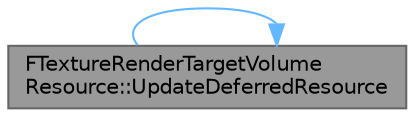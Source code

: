 digraph "FTextureRenderTargetVolumeResource::UpdateDeferredResource"
{
 // INTERACTIVE_SVG=YES
 // LATEX_PDF_SIZE
  bgcolor="transparent";
  edge [fontname=Helvetica,fontsize=10,labelfontname=Helvetica,labelfontsize=10];
  node [fontname=Helvetica,fontsize=10,shape=box,height=0.2,width=0.4];
  rankdir="LR";
  Node1 [id="Node000001",label="FTextureRenderTargetVolume\lResource::UpdateDeferredResource",height=0.2,width=0.4,color="gray40", fillcolor="grey60", style="filled", fontcolor="black",tooltip="Updates (resolves) the render target texture."];
  Node1 -> Node1 [id="edge1_Node000001_Node000001",color="steelblue1",style="solid",tooltip=" "];
}
